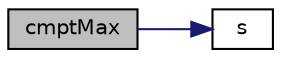 digraph "cmptMax"
{
  bgcolor="transparent";
  edge [fontname="Helvetica",fontsize="10",labelfontname="Helvetica",labelfontsize="10"];
  node [fontname="Helvetica",fontsize="10",shape=record];
  rankdir="LR";
  Node137746 [label="cmptMax",height=0.2,width=0.4,color="black", fillcolor="grey75", style="filled", fontcolor="black"];
  Node137746 -> Node137747 [color="midnightblue",fontsize="10",style="solid",fontname="Helvetica"];
  Node137747 [label="s",height=0.2,width=0.4,color="black",URL="$a19343.html#abb9c4233033fad2ad0206cd4adad3b9f"];
}
